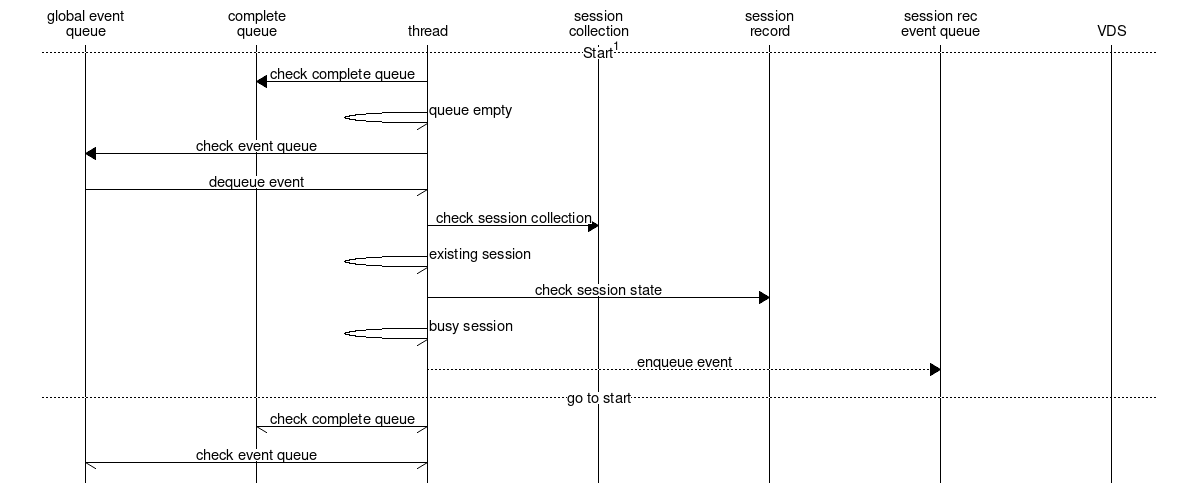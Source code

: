 #
# Else if the global_event_queue not empty, pop from queue
#        If the event belongs to a non-existing session
#                Create session and activate (atomically) to take ownership of session
#                Process this event and any other events that enque in the sid_evt_q.
#                        When no more events, or if an event blocks: inactivate; go back to start        
#                
#        Else If the event belongs to BUSY session
#                enqueue event in the session's; go back to start
#
#        Else if it belongs to an inactive session
#                Activate and process this event and any other events enqueued in the per-session sid_evt_q.
#
#                       When no more events, or if an event blocks: inactivate; go back to start
#
#
# Else go back to Start.

# It would be nice to create the only one missing: the thread that gets an
# event from the global q and finds the session "busy" and enqueues in the
# session q.

msc {
    hscale=2;

    e [label="global event\nqueue"],
    c [label="complete\nqueue"],
    th [label="thread"],
    sc [label="session\ncollection"],
    sr [label="session\nrecord"],
    se [label="session rec\nevent queue"],
    v [label="VDS"];

    --- [label="Start", ID="1"];
    th => c [label="check complete queue"];
    th -> th [label="queue empty"];
    th => e [label="check event queue"];
    e -> th [label="dequeue event"];
    th => sc [label="check session collection"];
    th -> th [label="existing session"];
    th => sr [label="check session state"];
    th -> th [label="busy session"];
    th >> se [label="enqueue event"];
    --- [label="go to start"];
    c <-> th [label="check complete queue"];
    e <-> th [label="check event queue"];
}
